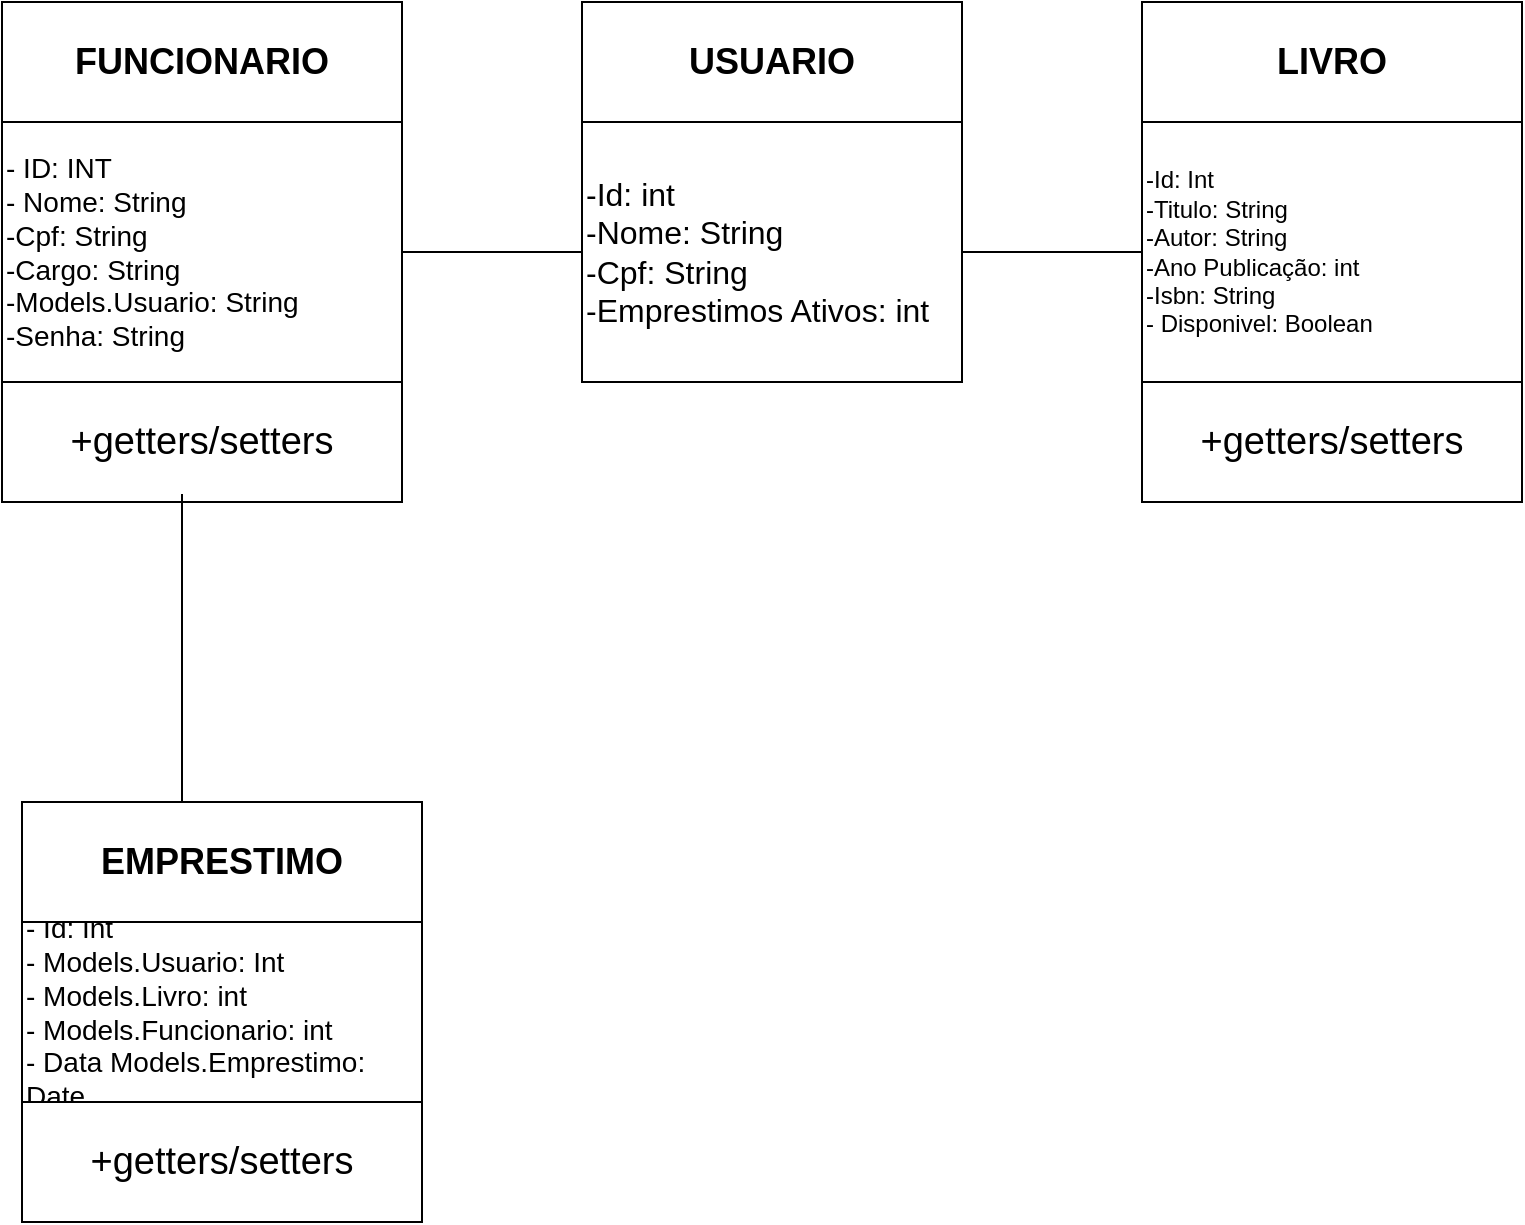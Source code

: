 <mxfile version="27.2.0">
  <diagram name="Página-1" id="dqkjyzaPQBjTdeKdSsB0">
    <mxGraphModel grid="1" page="1" gridSize="10" guides="1" tooltips="1" connect="1" arrows="1" fold="1" pageScale="1" pageWidth="827" pageHeight="1169" math="0" shadow="0">
      <root>
        <mxCell id="0" />
        <mxCell id="1" parent="0" />
        <mxCell id="e5U5epBoNAjMOXG4ewW2-1" value="&lt;font style=&quot;font-size: 14px;&quot;&gt;- ID: INT&lt;/font&gt;&lt;div&gt;&lt;font style=&quot;font-size: 14px;&quot;&gt;- Nome: String&lt;/font&gt;&lt;/div&gt;&lt;div&gt;&lt;font style=&quot;font-size: 14px;&quot;&gt;-Cpf: String&lt;/font&gt;&lt;/div&gt;&lt;div&gt;&lt;font style=&quot;font-size: 14px;&quot;&gt;-Cargo: String&lt;/font&gt;&lt;/div&gt;&lt;div&gt;&lt;font style=&quot;font-size: 14px;&quot;&gt;-Models.Usuario: String&lt;/font&gt;&lt;/div&gt;&lt;div&gt;&lt;font style=&quot;font-size: 14px;&quot;&gt;-Senha: String&lt;/font&gt;&lt;/div&gt;" style="rounded=0;whiteSpace=wrap;html=1;align=left;" vertex="1" parent="1">
          <mxGeometry x="40" y="120" width="200" height="130" as="geometry" />
        </mxCell>
        <mxCell id="e5U5epBoNAjMOXG4ewW2-2" value="&lt;h2&gt;FUNCIONARIO&lt;/h2&gt;" style="rounded=0;whiteSpace=wrap;html=1;" vertex="1" parent="1">
          <mxGeometry x="40" y="60" width="200" height="60" as="geometry" />
        </mxCell>
        <mxCell id="1bdzN57KN7rgAbuTYCEt-1" value="&lt;font style=&quot;font-size: 19px;&quot;&gt;+getters/setters&lt;/font&gt;" style="rounded=0;whiteSpace=wrap;html=1;" vertex="1" parent="1">
          <mxGeometry x="40" y="250" width="200" height="60" as="geometry" />
        </mxCell>
        <mxCell id="1bdzN57KN7rgAbuTYCEt-2" value="&lt;h2&gt;USUARIO&lt;/h2&gt;" style="rounded=0;whiteSpace=wrap;html=1;" vertex="1" parent="1">
          <mxGeometry x="330" y="60" width="190" height="60" as="geometry" />
        </mxCell>
        <mxCell id="1bdzN57KN7rgAbuTYCEt-3" value="&lt;font style=&quot;font-size: 16px;&quot;&gt;-Id: int&lt;/font&gt;&lt;div&gt;&lt;font style=&quot;font-size: 16px;&quot;&gt;-Nome: String&lt;/font&gt;&lt;/div&gt;&lt;div&gt;&lt;font style=&quot;font-size: 16px;&quot;&gt;-Cpf: String&lt;/font&gt;&lt;/div&gt;&lt;div&gt;&lt;font style=&quot;font-size: 16px;&quot;&gt;-Emprestimos Ativos: int&lt;/font&gt;&lt;/div&gt;" style="rounded=0;whiteSpace=wrap;html=1;align=left;" vertex="1" parent="1">
          <mxGeometry x="330" y="120" width="190" height="130" as="geometry" />
        </mxCell>
        <mxCell id="1bdzN57KN7rgAbuTYCEt-4" value="&lt;h2&gt;LIVRO&lt;/h2&gt;" style="rounded=0;whiteSpace=wrap;html=1;" vertex="1" parent="1">
          <mxGeometry x="610" y="60" width="190" height="60" as="geometry" />
        </mxCell>
        <mxCell id="1bdzN57KN7rgAbuTYCEt-5" value="-Id: Int&lt;div&gt;-Titulo: String&lt;/div&gt;&lt;div&gt;-Autor: String&lt;/div&gt;&lt;div&gt;-Ano Publicação: int&lt;/div&gt;&lt;div&gt;-Isbn: String&lt;/div&gt;&lt;div&gt;- Disponivel: Boolean&lt;/div&gt;" style="rounded=0;whiteSpace=wrap;html=1;align=left;" vertex="1" parent="1">
          <mxGeometry x="610" y="120" width="190" height="130" as="geometry" />
        </mxCell>
        <mxCell id="1bdzN57KN7rgAbuTYCEt-6" value="&lt;font style=&quot;font-size: 19px;&quot;&gt;+getters/setters&lt;/font&gt;" style="rounded=0;whiteSpace=wrap;html=1;" vertex="1" parent="1">
          <mxGeometry x="610" y="250" width="190" height="60" as="geometry" />
        </mxCell>
        <mxCell id="1bdzN57KN7rgAbuTYCEt-7" value="&lt;font style=&quot;font-size: 14px;&quot;&gt;- Id: Int&lt;/font&gt;&lt;div&gt;&lt;font style=&quot;font-size: 14px;&quot;&gt;- Models.Usuario: Int&lt;/font&gt;&lt;/div&gt;&lt;div&gt;&lt;font style=&quot;font-size: 14px;&quot;&gt;- Models.Livro: int&lt;/font&gt;&lt;/div&gt;&lt;div&gt;&lt;font style=&quot;font-size: 14px;&quot;&gt;- Models.Funcionario: int&lt;/font&gt;&lt;/div&gt;&lt;div&gt;&lt;font style=&quot;font-size: 14px;&quot;&gt;- Data Models.Emprestimo: Date&amp;nbsp;&lt;/font&gt;&lt;/div&gt;" style="rounded=0;whiteSpace=wrap;html=1;align=left;" vertex="1" parent="1">
          <mxGeometry x="50" y="520" width="200" height="90" as="geometry" />
        </mxCell>
        <mxCell id="1bdzN57KN7rgAbuTYCEt-8" value="&lt;h2&gt;EMPRESTIMO&lt;/h2&gt;" style="rounded=0;whiteSpace=wrap;html=1;" vertex="1" parent="1">
          <mxGeometry x="50" y="460" width="200" height="60" as="geometry" />
        </mxCell>
        <mxCell id="1bdzN57KN7rgAbuTYCEt-9" value="&lt;font style=&quot;font-size: 19px;&quot;&gt;+getters/setters&lt;/font&gt;" style="rounded=0;whiteSpace=wrap;html=1;" vertex="1" parent="1">
          <mxGeometry x="50" y="610" width="200" height="60" as="geometry" />
        </mxCell>
        <mxCell id="1bdzN57KN7rgAbuTYCEt-11" value="" style="endArrow=none;html=1;rounded=0;exitX=1;exitY=0.5;exitDx=0;exitDy=0;entryX=0;entryY=0.5;entryDx=0;entryDy=0;" edge="1" parent="1" source="e5U5epBoNAjMOXG4ewW2-1" target="1bdzN57KN7rgAbuTYCEt-3">
          <mxGeometry width="50" height="50" relative="1" as="geometry">
            <mxPoint x="390" y="410" as="sourcePoint" />
            <mxPoint x="440" y="360" as="targetPoint" />
          </mxGeometry>
        </mxCell>
        <mxCell id="1bdzN57KN7rgAbuTYCEt-12" value="" style="endArrow=none;html=1;rounded=0;entryX=0;entryY=0.5;entryDx=0;entryDy=0;exitX=1;exitY=0.5;exitDx=0;exitDy=0;" edge="1" parent="1" source="1bdzN57KN7rgAbuTYCEt-3" target="1bdzN57KN7rgAbuTYCEt-5">
          <mxGeometry width="50" height="50" relative="1" as="geometry">
            <mxPoint x="390" y="410" as="sourcePoint" />
            <mxPoint x="440" y="360" as="targetPoint" />
          </mxGeometry>
        </mxCell>
        <mxCell id="1bdzN57KN7rgAbuTYCEt-13" value="" style="endArrow=none;html=1;rounded=0;entryX=0.45;entryY=0.933;entryDx=0;entryDy=0;entryPerimeter=0;exitX=0.4;exitY=0;exitDx=0;exitDy=0;exitPerimeter=0;" edge="1" parent="1" source="1bdzN57KN7rgAbuTYCEt-8" target="1bdzN57KN7rgAbuTYCEt-1">
          <mxGeometry width="50" height="50" relative="1" as="geometry">
            <mxPoint x="390" y="410" as="sourcePoint" />
            <mxPoint x="440" y="360" as="targetPoint" />
          </mxGeometry>
        </mxCell>
      </root>
    </mxGraphModel>
  </diagram>
</mxfile>
